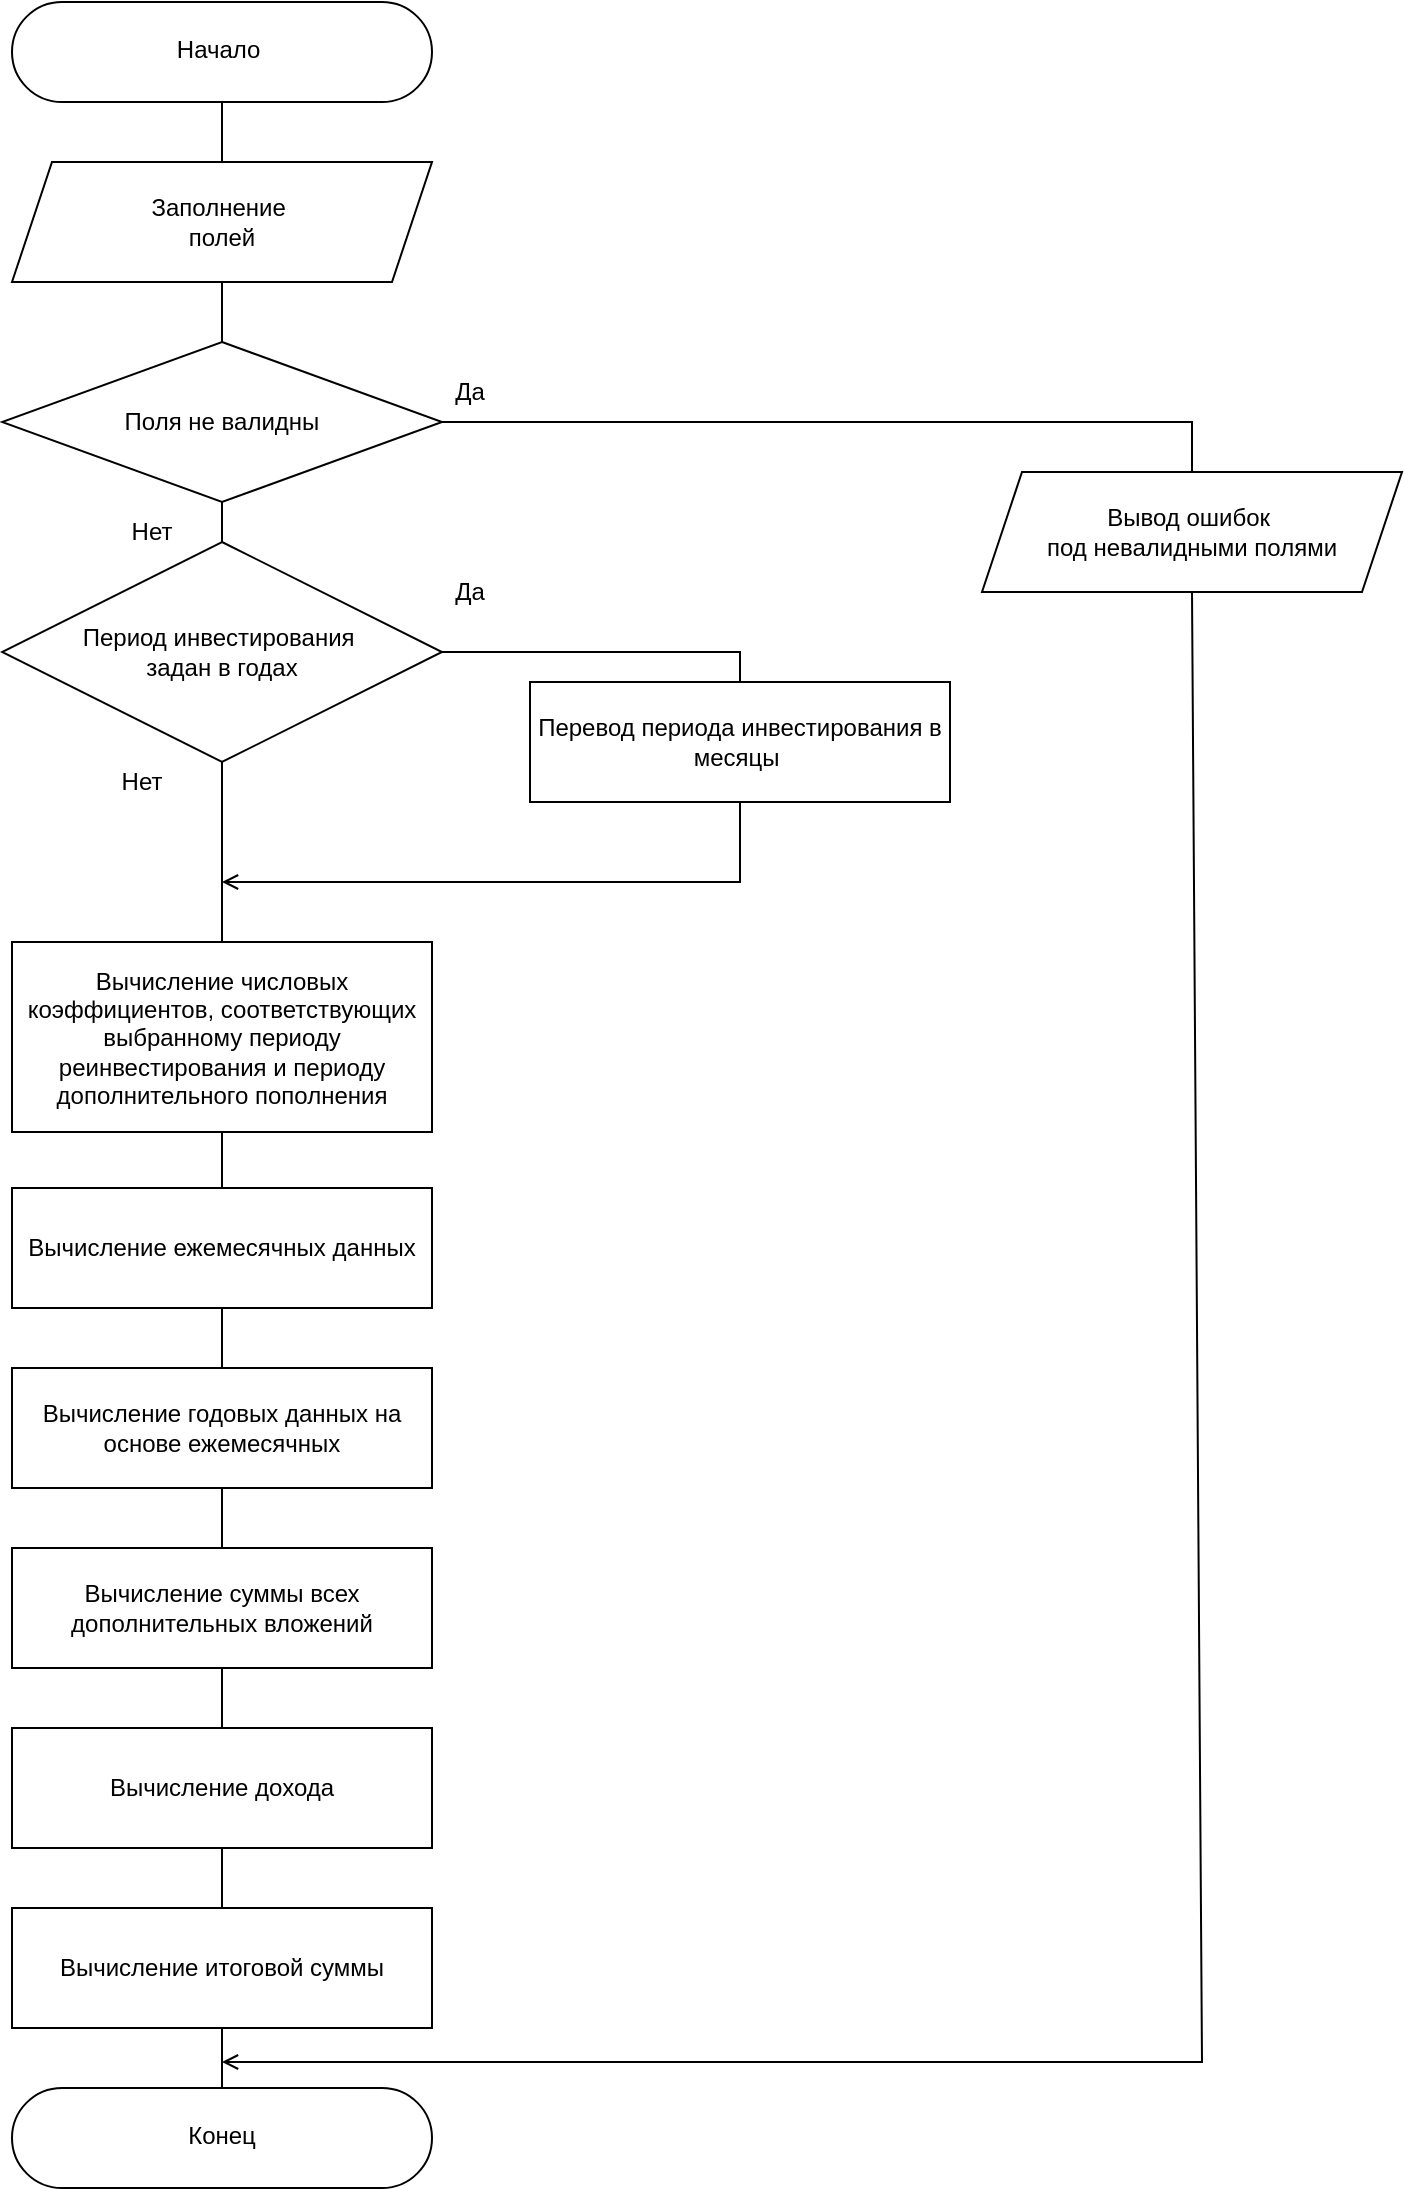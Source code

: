 <mxfile version="24.4.4" type="device">
  <diagram name="Страница — 1" id="TmbUJHvbOirNMvf7GXve">
    <mxGraphModel dx="1222" dy="661" grid="1" gridSize="10" guides="1" tooltips="1" connect="1" arrows="1" fold="1" page="1" pageScale="1" pageWidth="827" pageHeight="1169" math="0" shadow="0">
      <root>
        <mxCell id="0" />
        <mxCell id="1" parent="0" />
        <mxCell id="3E6Y3QEfq4ClXKRZ9mTM-2" value="Заполнение&amp;nbsp;&lt;div&gt;полей&lt;/div&gt;" style="shape=parallelogram;perimeter=parallelogramPerimeter;whiteSpace=wrap;html=1;fixedSize=1;" parent="1" vertex="1">
          <mxGeometry x="95" y="120" width="210" height="60" as="geometry" />
        </mxCell>
        <mxCell id="3E6Y3QEfq4ClXKRZ9mTM-3" value="Поля не валидны" style="rhombus;whiteSpace=wrap;html=1;" parent="1" vertex="1">
          <mxGeometry x="90" y="210" width="220" height="80" as="geometry" />
        </mxCell>
        <mxCell id="3E6Y3QEfq4ClXKRZ9mTM-4" value="" style="endArrow=none;html=1;rounded=0;entryX=0.5;entryY=1;entryDx=0;entryDy=0;exitX=0.5;exitY=0;exitDx=0;exitDy=0;" parent="1" source="3E6Y3QEfq4ClXKRZ9mTM-2" target="C9cPLAWH6p_kqMKFaHeZ-28" edge="1">
          <mxGeometry width="50" height="50" relative="1" as="geometry">
            <mxPoint x="210" y="110" as="sourcePoint" />
            <mxPoint x="195" y="90" as="targetPoint" />
          </mxGeometry>
        </mxCell>
        <mxCell id="3E6Y3QEfq4ClXKRZ9mTM-6" value="" style="endArrow=none;html=1;rounded=0;exitX=0.5;exitY=0;exitDx=0;exitDy=0;entryX=0.5;entryY=1;entryDx=0;entryDy=0;" parent="1" source="3E6Y3QEfq4ClXKRZ9mTM-3" target="3E6Y3QEfq4ClXKRZ9mTM-2" edge="1">
          <mxGeometry width="50" height="50" relative="1" as="geometry">
            <mxPoint x="270" y="210" as="sourcePoint" />
            <mxPoint x="320" y="160" as="targetPoint" />
          </mxGeometry>
        </mxCell>
        <mxCell id="3E6Y3QEfq4ClXKRZ9mTM-9" value="" style="endArrow=none;html=1;rounded=0;exitX=0.5;exitY=1;exitDx=0;exitDy=0;entryX=0.5;entryY=0;entryDx=0;entryDy=0;" parent="1" source="3E6Y3QEfq4ClXKRZ9mTM-3" target="C9cPLAWH6p_kqMKFaHeZ-1" edge="1">
          <mxGeometry width="50" height="50" relative="1" as="geometry">
            <mxPoint x="270" y="230" as="sourcePoint" />
            <mxPoint x="195" y="310" as="targetPoint" />
          </mxGeometry>
        </mxCell>
        <mxCell id="3E6Y3QEfq4ClXKRZ9mTM-10" value="Нет" style="text;html=1;align=center;verticalAlign=middle;whiteSpace=wrap;rounded=0;" parent="1" vertex="1">
          <mxGeometry x="140" y="290" width="50" height="30" as="geometry" />
        </mxCell>
        <mxCell id="3E6Y3QEfq4ClXKRZ9mTM-13" value="Да" style="text;html=1;align=center;verticalAlign=middle;whiteSpace=wrap;rounded=0;" parent="1" vertex="1">
          <mxGeometry x="294" y="220" width="60" height="30" as="geometry" />
        </mxCell>
        <mxCell id="C9cPLAWH6p_kqMKFaHeZ-1" value="Период инвестирования&amp;nbsp;&lt;div&gt;задан в годах&lt;/div&gt;" style="rhombus;whiteSpace=wrap;html=1;" parent="1" vertex="1">
          <mxGeometry x="90" y="310" width="220" height="110" as="geometry" />
        </mxCell>
        <mxCell id="C9cPLAWH6p_kqMKFaHeZ-3" value="Перевод периода инвестирования в месяцы&amp;nbsp;" style="rounded=0;whiteSpace=wrap;html=1;" parent="1" vertex="1">
          <mxGeometry x="354" y="380" width="210" height="60" as="geometry" />
        </mxCell>
        <mxCell id="C9cPLAWH6p_kqMKFaHeZ-5" value="Нет" style="text;html=1;align=center;verticalAlign=middle;whiteSpace=wrap;rounded=0;" parent="1" vertex="1">
          <mxGeometry x="130" y="415" width="60" height="30" as="geometry" />
        </mxCell>
        <mxCell id="C9cPLAWH6p_kqMKFaHeZ-6" value="Да" style="text;html=1;align=center;verticalAlign=middle;whiteSpace=wrap;rounded=0;" parent="1" vertex="1">
          <mxGeometry x="294" y="320" width="60" height="30" as="geometry" />
        </mxCell>
        <mxCell id="C9cPLAWH6p_kqMKFaHeZ-7" value="Вычисление числовых коэффициентов, соответствующих выбранному периоду реинвестирования и периоду дополнительного пополнения" style="rounded=0;whiteSpace=wrap;html=1;" parent="1" vertex="1">
          <mxGeometry x="95" y="510" width="210" height="95" as="geometry" />
        </mxCell>
        <mxCell id="C9cPLAWH6p_kqMKFaHeZ-8" value="Вычисление ежемесячных данных" style="rounded=0;whiteSpace=wrap;html=1;" parent="1" vertex="1">
          <mxGeometry x="95" y="633" width="210" height="60" as="geometry" />
        </mxCell>
        <mxCell id="C9cPLAWH6p_kqMKFaHeZ-10" value="Вывод ошибок&amp;nbsp;&lt;div&gt;под невалидными полями&lt;/div&gt;" style="shape=parallelogram;perimeter=parallelogramPerimeter;whiteSpace=wrap;html=1;fixedSize=1;" parent="1" vertex="1">
          <mxGeometry x="580" y="275" width="210" height="60" as="geometry" />
        </mxCell>
        <mxCell id="C9cPLAWH6p_kqMKFaHeZ-14" value="" style="endArrow=none;html=1;rounded=0;exitX=0.5;exitY=0;exitDx=0;exitDy=0;entryX=0.5;entryY=1;entryDx=0;entryDy=0;" parent="1" source="C9cPLAWH6p_kqMKFaHeZ-8" target="C9cPLAWH6p_kqMKFaHeZ-7" edge="1">
          <mxGeometry width="50" height="50" relative="1" as="geometry">
            <mxPoint x="210" y="577" as="sourcePoint" />
            <mxPoint x="210" y="550" as="targetPoint" />
          </mxGeometry>
        </mxCell>
        <mxCell id="C9cPLAWH6p_kqMKFaHeZ-15" value="Вычисление годовых данных на основе ежемесячных" style="rounded=0;whiteSpace=wrap;html=1;" parent="1" vertex="1">
          <mxGeometry x="95" y="723" width="210" height="60" as="geometry" />
        </mxCell>
        <mxCell id="C9cPLAWH6p_kqMKFaHeZ-16" value="" style="endArrow=none;html=1;rounded=0;exitX=0.5;exitY=0;exitDx=0;exitDy=0;entryX=0.5;entryY=1;entryDx=0;entryDy=0;" parent="1" source="C9cPLAWH6p_kqMKFaHeZ-15" target="C9cPLAWH6p_kqMKFaHeZ-8" edge="1">
          <mxGeometry width="50" height="50" relative="1" as="geometry">
            <mxPoint x="210" y="613" as="sourcePoint" />
            <mxPoint x="210" y="585" as="targetPoint" />
          </mxGeometry>
        </mxCell>
        <mxCell id="C9cPLAWH6p_kqMKFaHeZ-17" value="Вычисление суммы всех дополнительных вложений" style="rounded=0;whiteSpace=wrap;html=1;" parent="1" vertex="1">
          <mxGeometry x="95" y="813" width="210" height="60" as="geometry" />
        </mxCell>
        <mxCell id="C9cPLAWH6p_kqMKFaHeZ-18" value="" style="endArrow=none;html=1;rounded=0;exitX=0.5;exitY=0;exitDx=0;exitDy=0;entryX=0.5;entryY=1;entryDx=0;entryDy=0;" parent="1" source="C9cPLAWH6p_kqMKFaHeZ-17" target="C9cPLAWH6p_kqMKFaHeZ-15" edge="1">
          <mxGeometry width="50" height="50" relative="1" as="geometry">
            <mxPoint x="210" y="703" as="sourcePoint" />
            <mxPoint x="210" y="673" as="targetPoint" />
          </mxGeometry>
        </mxCell>
        <mxCell id="C9cPLAWH6p_kqMKFaHeZ-20" value="Вычисление дохода" style="rounded=0;whiteSpace=wrap;html=1;" parent="1" vertex="1">
          <mxGeometry x="95" y="903" width="210" height="60" as="geometry" />
        </mxCell>
        <mxCell id="C9cPLAWH6p_kqMKFaHeZ-21" value="" style="endArrow=none;html=1;rounded=0;exitX=0.5;exitY=0;exitDx=0;exitDy=0;entryX=0.5;entryY=1;entryDx=0;entryDy=0;" parent="1" source="C9cPLAWH6p_kqMKFaHeZ-20" target="C9cPLAWH6p_kqMKFaHeZ-17" edge="1">
          <mxGeometry width="50" height="50" relative="1" as="geometry">
            <mxPoint x="370" y="853" as="sourcePoint" />
            <mxPoint x="360" y="903" as="targetPoint" />
          </mxGeometry>
        </mxCell>
        <mxCell id="C9cPLAWH6p_kqMKFaHeZ-22" value="Вычисление итоговой суммы" style="rounded=0;whiteSpace=wrap;html=1;" parent="1" vertex="1">
          <mxGeometry x="95" y="993" width="210" height="60" as="geometry" />
        </mxCell>
        <mxCell id="C9cPLAWH6p_kqMKFaHeZ-23" value="" style="endArrow=none;html=1;rounded=0;exitX=0.5;exitY=0;exitDx=0;exitDy=0;entryX=0.5;entryY=1;entryDx=0;entryDy=0;" parent="1" source="C9cPLAWH6p_kqMKFaHeZ-22" target="C9cPLAWH6p_kqMKFaHeZ-20" edge="1">
          <mxGeometry width="50" height="50" relative="1" as="geometry">
            <mxPoint x="210" y="883" as="sourcePoint" />
            <mxPoint x="210" y="853" as="targetPoint" />
          </mxGeometry>
        </mxCell>
        <mxCell id="C9cPLAWH6p_kqMKFaHeZ-26" value="" style="endArrow=none;html=1;rounded=0;exitX=0.5;exitY=0;exitDx=0;exitDy=0;entryX=0.5;entryY=1;entryDx=0;entryDy=0;" parent="1" source="C9cPLAWH6p_kqMKFaHeZ-27" target="C9cPLAWH6p_kqMKFaHeZ-22" edge="1">
          <mxGeometry width="50" height="50" relative="1" as="geometry">
            <mxPoint x="-47" y="1043" as="sourcePoint" />
            <mxPoint x="-37" y="933" as="targetPoint" />
          </mxGeometry>
        </mxCell>
        <mxCell id="C9cPLAWH6p_kqMKFaHeZ-27" value="&lt;div style=&quot;&quot;&gt;&lt;span style=&quot;background-color: initial;&quot;&gt;&amp;nbsp; &amp;nbsp; &amp;nbsp; &amp;nbsp; &amp;nbsp;Конец&lt;/span&gt;&lt;/div&gt;" style="html=1;align=center;verticalAlign=top;rounded=1;absoluteArcSize=1;arcSize=50;dashed=0;spacingTop=10;spacingRight=30;whiteSpace=wrap;" parent="1" vertex="1">
          <mxGeometry x="95" y="1083" width="210" height="50" as="geometry" />
        </mxCell>
        <mxCell id="C9cPLAWH6p_kqMKFaHeZ-28" value="&lt;div style=&quot;&quot;&gt;&amp;nbsp; &amp;nbsp; &amp;nbsp; &amp;nbsp; Начало&lt;/div&gt;" style="html=1;align=center;verticalAlign=top;rounded=1;absoluteArcSize=1;arcSize=50;dashed=0;spacingTop=10;spacingRight=30;whiteSpace=wrap;" parent="1" vertex="1">
          <mxGeometry x="95" y="40" width="210" height="50" as="geometry" />
        </mxCell>
        <mxCell id="s32ZUZtTC45ZSuaJaoDs-1" value="" style="endArrow=none;html=1;rounded=0;entryX=1;entryY=0.5;entryDx=0;entryDy=0;exitX=0.5;exitY=0;exitDx=0;exitDy=0;" parent="1" source="C9cPLAWH6p_kqMKFaHeZ-10" target="3E6Y3QEfq4ClXKRZ9mTM-3" edge="1">
          <mxGeometry width="50" height="50" relative="1" as="geometry">
            <mxPoint x="520" y="250" as="sourcePoint" />
            <mxPoint x="205" y="190" as="targetPoint" />
            <Array as="points">
              <mxPoint x="685" y="250" />
            </Array>
          </mxGeometry>
        </mxCell>
        <mxCell id="wnFpi5ZRcjGDSfV-eih6-3" value="" style="endArrow=none;html=1;rounded=0;exitX=1;exitY=0.5;exitDx=0;exitDy=0;entryX=0.5;entryY=0;entryDx=0;entryDy=0;" edge="1" parent="1" source="C9cPLAWH6p_kqMKFaHeZ-1" target="C9cPLAWH6p_kqMKFaHeZ-3">
          <mxGeometry width="50" height="50" relative="1" as="geometry">
            <mxPoint x="360" y="470" as="sourcePoint" />
            <mxPoint x="490" y="365" as="targetPoint" />
            <Array as="points">
              <mxPoint x="459" y="365" />
            </Array>
          </mxGeometry>
        </mxCell>
        <mxCell id="wnFpi5ZRcjGDSfV-eih6-4" value="" style="endArrow=none;html=1;rounded=0;entryX=0.5;entryY=1;entryDx=0;entryDy=0;exitX=0.5;exitY=0;exitDx=0;exitDy=0;" edge="1" parent="1" source="C9cPLAWH6p_kqMKFaHeZ-7" target="C9cPLAWH6p_kqMKFaHeZ-1">
          <mxGeometry width="50" height="50" relative="1" as="geometry">
            <mxPoint x="310" y="510" as="sourcePoint" />
            <mxPoint x="240" y="420" as="targetPoint" />
          </mxGeometry>
        </mxCell>
        <mxCell id="wnFpi5ZRcjGDSfV-eih6-5" value="" style="endArrow=open;html=1;rounded=0;exitX=0.5;exitY=1;exitDx=0;exitDy=0;endFill=0;" edge="1" parent="1" source="C9cPLAWH6p_kqMKFaHeZ-3">
          <mxGeometry width="50" height="50" relative="1" as="geometry">
            <mxPoint x="270" y="300" as="sourcePoint" />
            <mxPoint x="200" y="480" as="targetPoint" />
            <Array as="points">
              <mxPoint x="459" y="480" />
            </Array>
          </mxGeometry>
        </mxCell>
        <mxCell id="wnFpi5ZRcjGDSfV-eih6-6" value="" style="endArrow=open;html=1;rounded=0;exitX=0.5;exitY=1;exitDx=0;exitDy=0;endFill=0;" edge="1" parent="1" source="C9cPLAWH6p_kqMKFaHeZ-10">
          <mxGeometry width="50" height="50" relative="1" as="geometry">
            <mxPoint x="30" y="500" as="sourcePoint" />
            <mxPoint x="200" y="1070" as="targetPoint" />
            <Array as="points">
              <mxPoint x="690" y="1070" />
            </Array>
          </mxGeometry>
        </mxCell>
      </root>
    </mxGraphModel>
  </diagram>
</mxfile>
